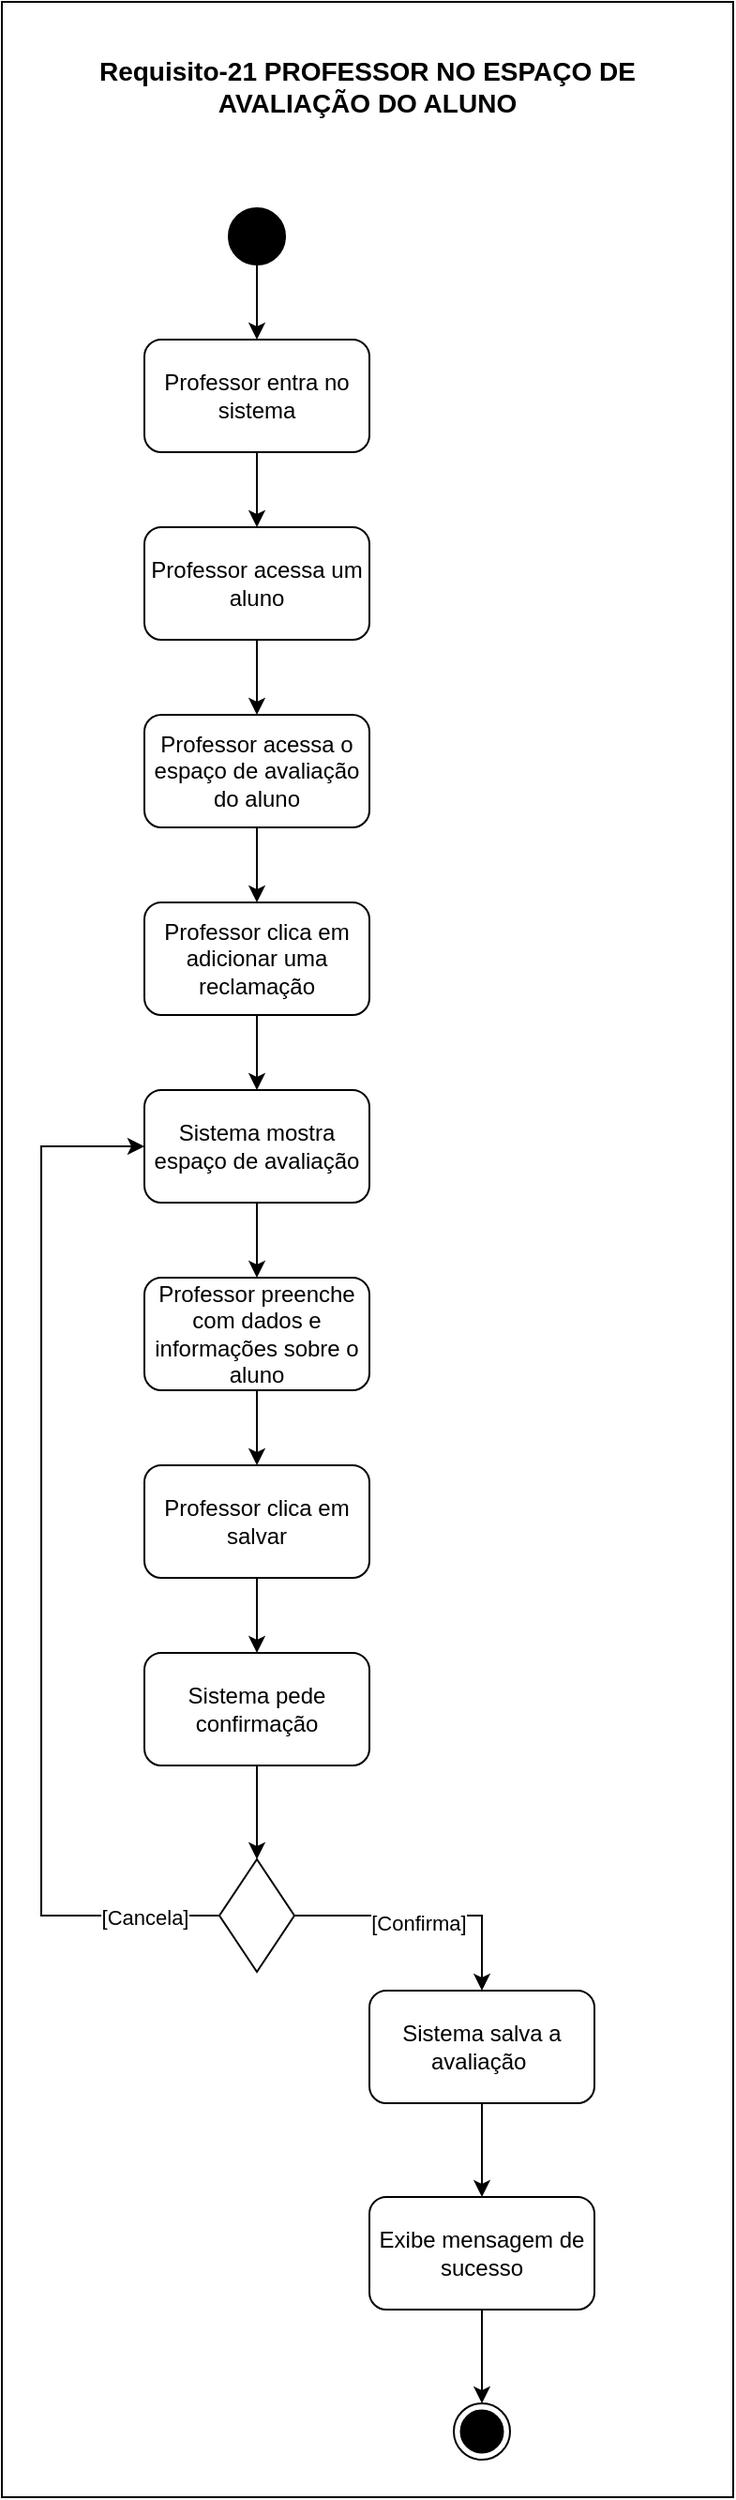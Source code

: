 <mxfile version="26.1.3">
  <diagram name="Página-1" id="9kb_u-vb8M8nnmLL6rB8">
    <mxGraphModel dx="954" dy="1735" grid="1" gridSize="10" guides="1" tooltips="1" connect="1" arrows="1" fold="1" page="1" pageScale="1" pageWidth="827" pageHeight="1169" math="0" shadow="0">
      <root>
        <mxCell id="0" />
        <mxCell id="1" parent="0" />
        <mxCell id="o9Bns3Cg-VtXX6KgUNTG-35" value="" style="rounded=0;whiteSpace=wrap;html=1;" vertex="1" parent="1">
          <mxGeometry x="69" y="-1030" width="390" height="1330" as="geometry" />
        </mxCell>
        <mxCell id="o9Bns3Cg-VtXX6KgUNTG-3" style="edgeStyle=orthogonalEdgeStyle;rounded=0;orthogonalLoop=1;jettySize=auto;html=1;exitX=0.5;exitY=1;exitDx=0;exitDy=0;entryX=0.5;entryY=0;entryDx=0;entryDy=0;" edge="1" parent="1" source="o9Bns3Cg-VtXX6KgUNTG-1" target="o9Bns3Cg-VtXX6KgUNTG-2">
          <mxGeometry relative="1" as="geometry" />
        </mxCell>
        <mxCell id="o9Bns3Cg-VtXX6KgUNTG-1" value="" style="ellipse;whiteSpace=wrap;html=1;aspect=fixed;fillColor=#000000;" vertex="1" parent="1">
          <mxGeometry x="190" y="-920" width="30" height="30" as="geometry" />
        </mxCell>
        <mxCell id="o9Bns3Cg-VtXX6KgUNTG-5" value="" style="edgeStyle=orthogonalEdgeStyle;rounded=0;orthogonalLoop=1;jettySize=auto;html=1;" edge="1" parent="1" source="o9Bns3Cg-VtXX6KgUNTG-2" target="o9Bns3Cg-VtXX6KgUNTG-4">
          <mxGeometry relative="1" as="geometry" />
        </mxCell>
        <mxCell id="o9Bns3Cg-VtXX6KgUNTG-2" value="Professor entra no sistema" style="rounded=1;whiteSpace=wrap;html=1;fillColor=#FFFFFF;" vertex="1" parent="1">
          <mxGeometry x="145" y="-850" width="120" height="60" as="geometry" />
        </mxCell>
        <mxCell id="o9Bns3Cg-VtXX6KgUNTG-7" value="" style="edgeStyle=orthogonalEdgeStyle;rounded=0;orthogonalLoop=1;jettySize=auto;html=1;" edge="1" parent="1" source="o9Bns3Cg-VtXX6KgUNTG-4" target="o9Bns3Cg-VtXX6KgUNTG-6">
          <mxGeometry relative="1" as="geometry" />
        </mxCell>
        <mxCell id="o9Bns3Cg-VtXX6KgUNTG-4" value="Professor acessa um aluno" style="whiteSpace=wrap;html=1;fillColor=#FFFFFF;rounded=1;" vertex="1" parent="1">
          <mxGeometry x="145" y="-750" width="120" height="60" as="geometry" />
        </mxCell>
        <mxCell id="o9Bns3Cg-VtXX6KgUNTG-9" value="" style="edgeStyle=orthogonalEdgeStyle;rounded=0;orthogonalLoop=1;jettySize=auto;html=1;" edge="1" parent="1" source="o9Bns3Cg-VtXX6KgUNTG-6" target="o9Bns3Cg-VtXX6KgUNTG-8">
          <mxGeometry relative="1" as="geometry" />
        </mxCell>
        <mxCell id="o9Bns3Cg-VtXX6KgUNTG-6" value="Professor acessa o espaço de avaliação do aluno" style="whiteSpace=wrap;html=1;fillColor=#FFFFFF;rounded=1;" vertex="1" parent="1">
          <mxGeometry x="145" y="-650" width="120" height="60" as="geometry" />
        </mxCell>
        <mxCell id="o9Bns3Cg-VtXX6KgUNTG-11" value="" style="edgeStyle=orthogonalEdgeStyle;rounded=0;orthogonalLoop=1;jettySize=auto;html=1;" edge="1" parent="1" source="o9Bns3Cg-VtXX6KgUNTG-8" target="o9Bns3Cg-VtXX6KgUNTG-10">
          <mxGeometry relative="1" as="geometry" />
        </mxCell>
        <mxCell id="o9Bns3Cg-VtXX6KgUNTG-8" value="Professor clica em adicionar uma reclamação" style="whiteSpace=wrap;html=1;fillColor=#FFFFFF;rounded=1;" vertex="1" parent="1">
          <mxGeometry x="145" y="-550" width="120" height="60" as="geometry" />
        </mxCell>
        <mxCell id="o9Bns3Cg-VtXX6KgUNTG-15" value="" style="edgeStyle=orthogonalEdgeStyle;rounded=0;orthogonalLoop=1;jettySize=auto;html=1;" edge="1" parent="1" source="o9Bns3Cg-VtXX6KgUNTG-10" target="o9Bns3Cg-VtXX6KgUNTG-14">
          <mxGeometry relative="1" as="geometry" />
        </mxCell>
        <mxCell id="o9Bns3Cg-VtXX6KgUNTG-10" value="Sistema mostra espaço de avaliação" style="whiteSpace=wrap;html=1;fillColor=#FFFFFF;rounded=1;" vertex="1" parent="1">
          <mxGeometry x="145" y="-450" width="120" height="60" as="geometry" />
        </mxCell>
        <mxCell id="o9Bns3Cg-VtXX6KgUNTG-17" value="" style="edgeStyle=orthogonalEdgeStyle;rounded=0;orthogonalLoop=1;jettySize=auto;html=1;" edge="1" parent="1" source="o9Bns3Cg-VtXX6KgUNTG-14" target="o9Bns3Cg-VtXX6KgUNTG-16">
          <mxGeometry relative="1" as="geometry" />
        </mxCell>
        <mxCell id="o9Bns3Cg-VtXX6KgUNTG-14" value="Professor preenche com dados e informações sobre o aluno" style="whiteSpace=wrap;html=1;fillColor=#FFFFFF;rounded=1;" vertex="1" parent="1">
          <mxGeometry x="145" y="-350" width="120" height="60" as="geometry" />
        </mxCell>
        <mxCell id="o9Bns3Cg-VtXX6KgUNTG-21" value="" style="edgeStyle=orthogonalEdgeStyle;rounded=0;orthogonalLoop=1;jettySize=auto;html=1;" edge="1" parent="1" source="o9Bns3Cg-VtXX6KgUNTG-16" target="o9Bns3Cg-VtXX6KgUNTG-20">
          <mxGeometry relative="1" as="geometry" />
        </mxCell>
        <mxCell id="o9Bns3Cg-VtXX6KgUNTG-16" value="Professor clica em salvar" style="whiteSpace=wrap;html=1;fillColor=#FFFFFF;rounded=1;" vertex="1" parent="1">
          <mxGeometry x="145" y="-250" width="120" height="60" as="geometry" />
        </mxCell>
        <mxCell id="o9Bns3Cg-VtXX6KgUNTG-23" style="edgeStyle=orthogonalEdgeStyle;rounded=0;orthogonalLoop=1;jettySize=auto;html=1;exitX=0.5;exitY=1;exitDx=0;exitDy=0;" edge="1" parent="1" source="o9Bns3Cg-VtXX6KgUNTG-20" target="o9Bns3Cg-VtXX6KgUNTG-22">
          <mxGeometry relative="1" as="geometry" />
        </mxCell>
        <mxCell id="o9Bns3Cg-VtXX6KgUNTG-20" value="Sistema pede confirmação" style="whiteSpace=wrap;html=1;fillColor=#FFFFFF;rounded=1;" vertex="1" parent="1">
          <mxGeometry x="145" y="-150" width="120" height="60" as="geometry" />
        </mxCell>
        <mxCell id="o9Bns3Cg-VtXX6KgUNTG-26" value="" style="edgeStyle=orthogonalEdgeStyle;rounded=0;orthogonalLoop=1;jettySize=auto;html=1;entryX=0.5;entryY=0;entryDx=0;entryDy=0;" edge="1" parent="1" source="o9Bns3Cg-VtXX6KgUNTG-22" target="o9Bns3Cg-VtXX6KgUNTG-39">
          <mxGeometry relative="1" as="geometry">
            <mxPoint x="320" y="60" as="targetPoint" />
          </mxGeometry>
        </mxCell>
        <mxCell id="o9Bns3Cg-VtXX6KgUNTG-27" value="[Confirma]" style="edgeLabel;html=1;align=center;verticalAlign=middle;resizable=0;points=[];" vertex="1" connectable="0" parent="o9Bns3Cg-VtXX6KgUNTG-26">
          <mxGeometry x="-0.067" y="-4" relative="1" as="geometry">
            <mxPoint as="offset" />
          </mxGeometry>
        </mxCell>
        <mxCell id="o9Bns3Cg-VtXX6KgUNTG-30" style="edgeStyle=orthogonalEdgeStyle;rounded=0;orthogonalLoop=1;jettySize=auto;html=1;exitX=0;exitY=0.5;exitDx=0;exitDy=0;entryX=0;entryY=0.5;entryDx=0;entryDy=0;" edge="1" parent="1" source="o9Bns3Cg-VtXX6KgUNTG-22" target="o9Bns3Cg-VtXX6KgUNTG-10">
          <mxGeometry relative="1" as="geometry">
            <Array as="points">
              <mxPoint x="90" y="-10" />
              <mxPoint x="90" y="-420" />
            </Array>
          </mxGeometry>
        </mxCell>
        <mxCell id="o9Bns3Cg-VtXX6KgUNTG-31" value="[Cancela]" style="edgeLabel;html=1;align=center;verticalAlign=middle;resizable=0;points=[];" vertex="1" connectable="0" parent="o9Bns3Cg-VtXX6KgUNTG-30">
          <mxGeometry x="-0.857" y="1" relative="1" as="geometry">
            <mxPoint as="offset" />
          </mxGeometry>
        </mxCell>
        <mxCell id="o9Bns3Cg-VtXX6KgUNTG-22" value="" style="rhombus;whiteSpace=wrap;html=1;" vertex="1" parent="1">
          <mxGeometry x="185" y="-40" width="40" height="60" as="geometry" />
        </mxCell>
        <mxCell id="o9Bns3Cg-VtXX6KgUNTG-29" value="" style="edgeStyle=orthogonalEdgeStyle;rounded=0;orthogonalLoop=1;jettySize=auto;html=1;entryX=0.5;entryY=0;entryDx=0;entryDy=0;" edge="1" parent="1" source="o9Bns3Cg-VtXX6KgUNTG-25" target="o9Bns3Cg-VtXX6KgUNTG-33">
          <mxGeometry relative="1" as="geometry">
            <mxPoint x="325" y="220" as="targetPoint" />
          </mxGeometry>
        </mxCell>
        <mxCell id="o9Bns3Cg-VtXX6KgUNTG-25" value="Exibe mensagem de sucesso" style="rounded=1;whiteSpace=wrap;html=1;" vertex="1" parent="1">
          <mxGeometry x="265" y="140" width="120" height="60" as="geometry" />
        </mxCell>
        <mxCell id="o9Bns3Cg-VtXX6KgUNTG-36" value="Requisito-21 PROFESSOR NO ESPAÇO DE AVALIAÇÃO DO ALUNO" style="text;html=1;align=center;verticalAlign=middle;whiteSpace=wrap;rounded=0;fontStyle=1;fontSize=14;" vertex="1" parent="1">
          <mxGeometry x="114" y="-1000" width="300" height="30" as="geometry" />
        </mxCell>
        <mxCell id="o9Bns3Cg-VtXX6KgUNTG-38" value="" style="group" vertex="1" connectable="0" parent="1">
          <mxGeometry x="310" y="250" width="30" height="30" as="geometry" />
        </mxCell>
        <mxCell id="o9Bns3Cg-VtXX6KgUNTG-33" value="" style="ellipse;shape=doubleEllipse;whiteSpace=wrap;html=1;aspect=fixed;fillColor=#FFFFFF;" vertex="1" parent="o9Bns3Cg-VtXX6KgUNTG-38">
          <mxGeometry width="30" height="30" as="geometry" />
        </mxCell>
        <mxCell id="o9Bns3Cg-VtXX6KgUNTG-32" value="" style="ellipse;shape=doubleEllipse;whiteSpace=wrap;html=1;aspect=fixed;fillColor=#000000;" vertex="1" parent="o9Bns3Cg-VtXX6KgUNTG-38">
          <mxGeometry x="3.75" y="3.75" width="22.5" height="22.5" as="geometry" />
        </mxCell>
        <mxCell id="o9Bns3Cg-VtXX6KgUNTG-40" style="edgeStyle=orthogonalEdgeStyle;rounded=0;orthogonalLoop=1;jettySize=auto;html=1;exitX=0.5;exitY=1;exitDx=0;exitDy=0;entryX=0.5;entryY=0;entryDx=0;entryDy=0;" edge="1" parent="1" source="o9Bns3Cg-VtXX6KgUNTG-39" target="o9Bns3Cg-VtXX6KgUNTG-25">
          <mxGeometry relative="1" as="geometry" />
        </mxCell>
        <mxCell id="o9Bns3Cg-VtXX6KgUNTG-39" value="Sistema salva a avaliação&amp;nbsp;" style="rounded=1;whiteSpace=wrap;html=1;" vertex="1" parent="1">
          <mxGeometry x="265" y="30" width="120" height="60" as="geometry" />
        </mxCell>
      </root>
    </mxGraphModel>
  </diagram>
</mxfile>
